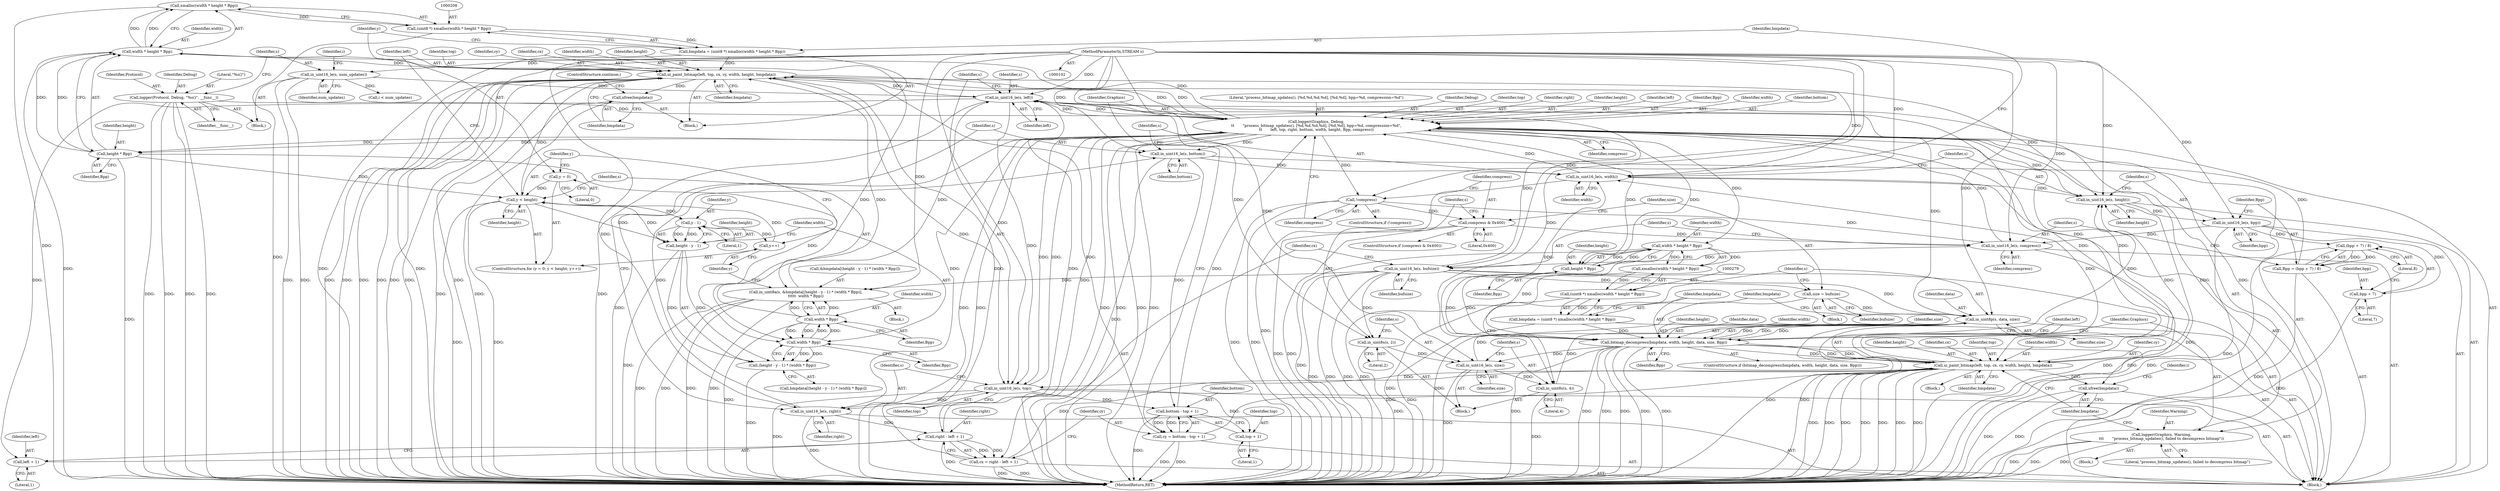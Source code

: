 digraph "1_rdesktop_4dca546d04321a610c1835010b5dad85163b65e1_7@API" {
"1000209" [label="(Call,xmalloc(width * height * Bpp))"];
"1000210" [label="(Call,width * height * Bpp)"];
"1000188" [label="(Call,logger(Graphics, Debug,\n\t\t       \"process_bitmap_updates(), [%d,%d,%d,%d], [%d,%d], bpp=%d, compression=%d\",\n\t\t       left, top, right, bottom, width, height, Bpp, compress))"];
"1000305" [label="(Call,logger(Graphics, Warning,\n\t\t\t       \"process_bitmap_updates(), failed to decompress bitmap\"))"];
"1000122" [label="(Call,logger(Protocol, Debug, \"%s()\", __func__))"];
"1000140" [label="(Call,in_uint16_le(s, left))"];
"1000171" [label="(Call,in_uint16_le(s, bufsize))"];
"1000168" [label="(Call,in_uint16_le(s, compress))"];
"1000158" [label="(Call,in_uint16_le(s, bpp))"];
"1000155" [label="(Call,in_uint16_le(s, height))"];
"1000152" [label="(Call,in_uint16_le(s, width))"];
"1000149" [label="(Call,in_uint16_le(s, bottom))"];
"1000146" [label="(Call,in_uint16_le(s, right))"];
"1000143" [label="(Call,in_uint16_le(s, top))"];
"1000103" [label="(MethodParameterIn,STREAM s)"];
"1000295" [label="(Call,ui_paint_bitmap(left, top, cx, cy, width, height, bmpdata))"];
"1000174" [label="(Call,cx = right - left + 1)"];
"1000176" [label="(Call,right - left + 1)"];
"1000181" [label="(Call,cy = bottom - top + 1)"];
"1000183" [label="(Call,bottom - top + 1)"];
"1000287" [label="(Call,bitmap_decompress(bmpdata, width, height, data, size, Bpp))"];
"1000276" [label="(Call,bmpdata = (uint8 *) xmalloc(width * height * Bpp))"];
"1000278" [label="(Call,(uint8 *) xmalloc(width * height * Bpp))"];
"1000280" [label="(Call,xmalloc(width * height * Bpp))"];
"1000281" [label="(Call,width * height * Bpp)"];
"1000283" [label="(Call,height * Bpp)"];
"1000272" [label="(Call,in_uint8p(s, data, size))"];
"1000269" [label="(Call,in_uint8s(s, 4))"];
"1000266" [label="(Call,in_uint16_le(s, size))"];
"1000263" [label="(Call,in_uint8s(s, 2))"];
"1000258" [label="(Call,size = bufsize)"];
"1000242" [label="(Call,ui_paint_bitmap(left, top, cx, cy, width, height, bmpdata))"];
"1000239" [label="(Call,width * Bpp)"];
"1000236" [label="(Call,width * Bpp)"];
"1000212" [label="(Call,height * Bpp)"];
"1000219" [label="(Call,y < height)"];
"1000222" [label="(Call,y++)"];
"1000233" [label="(Call,y - 1)"];
"1000216" [label="(Call,y = 0)"];
"1000231" [label="(Call,height - y - 1)"];
"1000205" [label="(Call,bmpdata = (uint8 *) xmalloc(width * height * Bpp))"];
"1000207" [label="(Call,(uint8 *) xmalloc(width * height * Bpp))"];
"1000209" [label="(Call,xmalloc(width * height * Bpp))"];
"1000254" [label="(Call,compress & 0x400)"];
"1000201" [label="(Call,!compress)"];
"1000225" [label="(Call,in_uint8a(s, &bmpdata[(height - y - 1) * (width * Bpp)],\n\t\t\t\t\t  width * Bpp))"];
"1000127" [label="(Call,in_uint16_le(s, num_updates))"];
"1000161" [label="(Call,Bpp = (bpp + 7) / 8)"];
"1000163" [label="(Call,(bpp + 7) / 8)"];
"1000309" [label="(Call,xfree(bmpdata))"];
"1000230" [label="(Call,(height - y - 1) * (width * Bpp))"];
"1000164" [label="(Call,bpp + 7)"];
"1000185" [label="(Call,top + 1)"];
"1000178" [label="(Call,left + 1)"];
"1000250" [label="(Call,xfree(bmpdata))"];
"1000205" [label="(Call,bmpdata = (uint8 *) xmalloc(width * height * Bpp))"];
"1000142" [label="(Identifier,left)"];
"1000287" [label="(Call,bitmap_decompress(bmpdata, width, height, data, size, Bpp))"];
"1000148" [label="(Identifier,right)"];
"1000195" [label="(Identifier,bottom)"];
"1000227" [label="(Call,&bmpdata[(height - y - 1) * (width * Bpp)])"];
"1000217" [label="(Identifier,y)"];
"1000185" [label="(Call,top + 1)"];
"1000155" [label="(Call,in_uint16_le(s, height))"];
"1000169" [label="(Identifier,s)"];
"1000294" [label="(Block,)"];
"1000293" [label="(Identifier,Bpp)"];
"1000218" [label="(Literal,0)"];
"1000307" [label="(Identifier,Warning)"];
"1000152" [label="(Call,in_uint16_le(s, width))"];
"1000259" [label="(Identifier,size)"];
"1000284" [label="(Identifier,height)"];
"1000219" [label="(Call,y < height)"];
"1000161" [label="(Call,Bpp = (bpp + 7) / 8)"];
"1000240" [label="(Identifier,width)"];
"1000186" [label="(Identifier,top)"];
"1000177" [label="(Identifier,right)"];
"1000276" [label="(Call,bmpdata = (uint8 *) xmalloc(width * height * Bpp))"];
"1000305" [label="(Call,logger(Graphics, Warning,\n\t\t\t       \"process_bitmap_updates(), failed to decompress bitmap\"))"];
"1000281" [label="(Call,width * height * Bpp)"];
"1000295" [label="(Call,ui_paint_bitmap(left, top, cx, cy, width, height, bmpdata))"];
"1000272" [label="(Call,in_uint8p(s, data, size))"];
"1000290" [label="(Identifier,height)"];
"1000248" [label="(Identifier,height)"];
"1000207" [label="(Call,(uint8 *) xmalloc(width * height * Bpp))"];
"1000291" [label="(Identifier,data)"];
"1000273" [label="(Identifier,s)"];
"1000191" [label="(Literal,\"process_bitmap_updates(), [%d,%d,%d,%d], [%d,%d], bpp=%d, compression=%d\")"];
"1000103" [label="(MethodParameterIn,STREAM s)"];
"1000124" [label="(Identifier,Debug)"];
"1000147" [label="(Identifier,s)"];
"1000167" [label="(Literal,8)"];
"1000157" [label="(Identifier,height)"];
"1000251" [label="(Identifier,bmpdata)"];
"1000172" [label="(Identifier,s)"];
"1000300" [label="(Identifier,width)"];
"1000154" [label="(Identifier,width)"];
"1000190" [label="(Identifier,Debug)"];
"1000254" [label="(Call,compress & 0x400)"];
"1000193" [label="(Identifier,top)"];
"1000176" [label="(Call,right - left + 1)"];
"1000182" [label="(Identifier,cy)"];
"1000203" [label="(Block,)"];
"1000253" [label="(ControlStructure,if (compress & 0x400))"];
"1000236" [label="(Call,width * Bpp)"];
"1000296" [label="(Identifier,left)"];
"1000211" [label="(Identifier,width)"];
"1000139" [label="(Block,)"];
"1000171" [label="(Call,in_uint16_le(s, bufsize))"];
"1000225" [label="(Call,in_uint8a(s, &bmpdata[(height - y - 1) * (width * Bpp)],\n\t\t\t\t\t  width * Bpp))"];
"1000162" [label="(Identifier,Bpp)"];
"1000187" [label="(Literal,1)"];
"1000200" [label="(ControlStructure,if (!compress))"];
"1000299" [label="(Identifier,cy)"];
"1000267" [label="(Identifier,s)"];
"1000285" [label="(Identifier,Bpp)"];
"1000104" [label="(Block,)"];
"1000288" [label="(Identifier,bmpdata)"];
"1000153" [label="(Identifier,s)"];
"1000250" [label="(Call,xfree(bmpdata))"];
"1000150" [label="(Identifier,s)"];
"1000160" [label="(Identifier,bpp)"];
"1000164" [label="(Call,bpp + 7)"];
"1000232" [label="(Identifier,height)"];
"1000238" [label="(Identifier,Bpp)"];
"1000222" [label="(Call,y++)"];
"1000221" [label="(Identifier,height)"];
"1000165" [label="(Identifier,bpp)"];
"1000199" [label="(Identifier,compress)"];
"1000146" [label="(Call,in_uint16_le(s, right))"];
"1000255" [label="(Identifier,compress)"];
"1000194" [label="(Identifier,right)"];
"1000129" [label="(Identifier,num_updates)"];
"1000188" [label="(Call,logger(Graphics, Debug,\n\t\t       \"process_bitmap_updates(), [%d,%d,%d,%d], [%d,%d], bpp=%d, compression=%d\",\n\t\t       left, top, right, bottom, width, height, Bpp, compress))"];
"1000197" [label="(Identifier,height)"];
"1000168" [label="(Call,in_uint16_le(s, compress))"];
"1000128" [label="(Identifier,s)"];
"1000268" [label="(Identifier,size)"];
"1000306" [label="(Identifier,Graphics)"];
"1000274" [label="(Identifier,data)"];
"1000280" [label="(Call,xmalloc(width * height * Bpp))"];
"1000234" [label="(Identifier,y)"];
"1000249" [label="(Identifier,bmpdata)"];
"1000122" [label="(Call,logger(Protocol, Debug, \"%s()\", __func__))"];
"1000301" [label="(Identifier,height)"];
"1000298" [label="(Identifier,cx)"];
"1000226" [label="(Identifier,s)"];
"1000170" [label="(Identifier,compress)"];
"1000233" [label="(Call,y - 1)"];
"1000206" [label="(Identifier,bmpdata)"];
"1000237" [label="(Identifier,width)"];
"1000159" [label="(Identifier,s)"];
"1000277" [label="(Identifier,bmpdata)"];
"1000192" [label="(Identifier,left)"];
"1000140" [label="(Call,in_uint16_le(s, left))"];
"1000241" [label="(Identifier,Bpp)"];
"1000257" [label="(Block,)"];
"1000209" [label="(Call,xmalloc(width * height * Bpp))"];
"1000145" [label="(Identifier,top)"];
"1000265" [label="(Literal,2)"];
"1000235" [label="(Literal,1)"];
"1000252" [label="(ControlStructure,continue;)"];
"1000181" [label="(Call,cy = bottom - top + 1)"];
"1000262" [label="(Block,)"];
"1000180" [label="(Literal,1)"];
"1000244" [label="(Identifier,top)"];
"1000125" [label="(Literal,\"%s()\")"];
"1000243" [label="(Identifier,left)"];
"1000173" [label="(Identifier,bufsize)"];
"1000127" [label="(Call,in_uint16_le(s, num_updates))"];
"1000215" [label="(ControlStructure,for (y = 0; y < height; y++))"];
"1000198" [label="(Identifier,Bpp)"];
"1000231" [label="(Call,height - y - 1)"];
"1000286" [label="(ControlStructure,if (bitmap_decompress(bmpdata, width, height, data, size, Bpp)))"];
"1000230" [label="(Call,(height - y - 1) * (width * Bpp))"];
"1000158" [label="(Call,in_uint16_le(s, bpp))"];
"1000210" [label="(Call,width * height * Bpp)"];
"1000297" [label="(Identifier,top)"];
"1000126" [label="(Identifier,__func__)"];
"1000214" [label="(Identifier,Bpp)"];
"1000282" [label="(Identifier,width)"];
"1000201" [label="(Call,!compress)"];
"1000220" [label="(Identifier,y)"];
"1000189" [label="(Identifier,Graphics)"];
"1000269" [label="(Call,in_uint8s(s, 4))"];
"1000260" [label="(Identifier,bufsize)"];
"1000228" [label="(Call,bmpdata[(height - y - 1) * (width * Bpp)])"];
"1000246" [label="(Identifier,cy)"];
"1000138" [label="(Identifier,i)"];
"1000309" [label="(Call,xfree(bmpdata))"];
"1000245" [label="(Identifier,cx)"];
"1000175" [label="(Identifier,cx)"];
"1000275" [label="(Identifier,size)"];
"1000149" [label="(Call,in_uint16_le(s, bottom))"];
"1000163" [label="(Call,(bpp + 7) / 8)"];
"1000278" [label="(Call,(uint8 *) xmalloc(width * height * Bpp))"];
"1000196" [label="(Identifier,width)"];
"1000256" [label="(Literal,0x400)"];
"1000302" [label="(Identifier,bmpdata)"];
"1000216" [label="(Call,y = 0)"];
"1000179" [label="(Identifier,left)"];
"1000271" [label="(Literal,4)"];
"1000224" [label="(Block,)"];
"1000174" [label="(Call,cx = right - left + 1)"];
"1000311" [label="(MethodReturn,RET)"];
"1000166" [label="(Literal,7)"];
"1000270" [label="(Identifier,s)"];
"1000202" [label="(Identifier,compress)"];
"1000239" [label="(Call,width * Bpp)"];
"1000178" [label="(Call,left + 1)"];
"1000213" [label="(Identifier,height)"];
"1000308" [label="(Literal,\"process_bitmap_updates(), failed to decompress bitmap\")"];
"1000151" [label="(Identifier,bottom)"];
"1000242" [label="(Call,ui_paint_bitmap(left, top, cx, cy, width, height, bmpdata))"];
"1000144" [label="(Identifier,s)"];
"1000143" [label="(Call,in_uint16_le(s, top))"];
"1000289" [label="(Identifier,width)"];
"1000264" [label="(Identifier,s)"];
"1000258" [label="(Call,size = bufsize)"];
"1000132" [label="(Identifier,i)"];
"1000212" [label="(Call,height * Bpp)"];
"1000292" [label="(Identifier,size)"];
"1000141" [label="(Identifier,s)"];
"1000310" [label="(Identifier,bmpdata)"];
"1000156" [label="(Identifier,s)"];
"1000304" [label="(Block,)"];
"1000247" [label="(Identifier,width)"];
"1000283" [label="(Call,height * Bpp)"];
"1000266" [label="(Call,in_uint16_le(s, size))"];
"1000123" [label="(Identifier,Protocol)"];
"1000263" [label="(Call,in_uint8s(s, 2))"];
"1000184" [label="(Identifier,bottom)"];
"1000223" [label="(Identifier,y)"];
"1000183" [label="(Call,bottom - top + 1)"];
"1000134" [label="(Call,i < num_updates)"];
"1000209" -> "1000207"  [label="AST: "];
"1000209" -> "1000210"  [label="CFG: "];
"1000210" -> "1000209"  [label="AST: "];
"1000207" -> "1000209"  [label="CFG: "];
"1000209" -> "1000311"  [label="DDG: "];
"1000209" -> "1000207"  [label="DDG: "];
"1000210" -> "1000209"  [label="DDG: "];
"1000210" -> "1000209"  [label="DDG: "];
"1000210" -> "1000212"  [label="CFG: "];
"1000211" -> "1000210"  [label="AST: "];
"1000212" -> "1000210"  [label="AST: "];
"1000210" -> "1000311"  [label="DDG: "];
"1000188" -> "1000210"  [label="DDG: "];
"1000212" -> "1000210"  [label="DDG: "];
"1000212" -> "1000210"  [label="DDG: "];
"1000210" -> "1000236"  [label="DDG: "];
"1000210" -> "1000242"  [label="DDG: "];
"1000188" -> "1000139"  [label="AST: "];
"1000188" -> "1000199"  [label="CFG: "];
"1000189" -> "1000188"  [label="AST: "];
"1000190" -> "1000188"  [label="AST: "];
"1000191" -> "1000188"  [label="AST: "];
"1000192" -> "1000188"  [label="AST: "];
"1000193" -> "1000188"  [label="AST: "];
"1000194" -> "1000188"  [label="AST: "];
"1000195" -> "1000188"  [label="AST: "];
"1000196" -> "1000188"  [label="AST: "];
"1000197" -> "1000188"  [label="AST: "];
"1000198" -> "1000188"  [label="AST: "];
"1000199" -> "1000188"  [label="AST: "];
"1000202" -> "1000188"  [label="CFG: "];
"1000188" -> "1000311"  [label="DDG: "];
"1000188" -> "1000311"  [label="DDG: "];
"1000188" -> "1000311"  [label="DDG: "];
"1000188" -> "1000311"  [label="DDG: "];
"1000188" -> "1000311"  [label="DDG: "];
"1000188" -> "1000311"  [label="DDG: "];
"1000188" -> "1000311"  [label="DDG: "];
"1000188" -> "1000140"  [label="DDG: "];
"1000188" -> "1000143"  [label="DDG: "];
"1000188" -> "1000146"  [label="DDG: "];
"1000188" -> "1000149"  [label="DDG: "];
"1000305" -> "1000188"  [label="DDG: "];
"1000122" -> "1000188"  [label="DDG: "];
"1000140" -> "1000188"  [label="DDG: "];
"1000143" -> "1000188"  [label="DDG: "];
"1000176" -> "1000188"  [label="DDG: "];
"1000183" -> "1000188"  [label="DDG: "];
"1000152" -> "1000188"  [label="DDG: "];
"1000155" -> "1000188"  [label="DDG: "];
"1000161" -> "1000188"  [label="DDG: "];
"1000168" -> "1000188"  [label="DDG: "];
"1000188" -> "1000201"  [label="DDG: "];
"1000188" -> "1000212"  [label="DDG: "];
"1000188" -> "1000212"  [label="DDG: "];
"1000188" -> "1000242"  [label="DDG: "];
"1000188" -> "1000242"  [label="DDG: "];
"1000188" -> "1000281"  [label="DDG: "];
"1000188" -> "1000283"  [label="DDG: "];
"1000188" -> "1000283"  [label="DDG: "];
"1000188" -> "1000295"  [label="DDG: "];
"1000188" -> "1000295"  [label="DDG: "];
"1000188" -> "1000305"  [label="DDG: "];
"1000305" -> "1000304"  [label="AST: "];
"1000305" -> "1000308"  [label="CFG: "];
"1000306" -> "1000305"  [label="AST: "];
"1000307" -> "1000305"  [label="AST: "];
"1000308" -> "1000305"  [label="AST: "];
"1000310" -> "1000305"  [label="CFG: "];
"1000305" -> "1000311"  [label="DDG: "];
"1000305" -> "1000311"  [label="DDG: "];
"1000305" -> "1000311"  [label="DDG: "];
"1000122" -> "1000104"  [label="AST: "];
"1000122" -> "1000126"  [label="CFG: "];
"1000123" -> "1000122"  [label="AST: "];
"1000124" -> "1000122"  [label="AST: "];
"1000125" -> "1000122"  [label="AST: "];
"1000126" -> "1000122"  [label="AST: "];
"1000128" -> "1000122"  [label="CFG: "];
"1000122" -> "1000311"  [label="DDG: "];
"1000122" -> "1000311"  [label="DDG: "];
"1000122" -> "1000311"  [label="DDG: "];
"1000122" -> "1000311"  [label="DDG: "];
"1000140" -> "1000139"  [label="AST: "];
"1000140" -> "1000142"  [label="CFG: "];
"1000141" -> "1000140"  [label="AST: "];
"1000142" -> "1000140"  [label="AST: "];
"1000144" -> "1000140"  [label="CFG: "];
"1000140" -> "1000311"  [label="DDG: "];
"1000171" -> "1000140"  [label="DDG: "];
"1000225" -> "1000140"  [label="DDG: "];
"1000272" -> "1000140"  [label="DDG: "];
"1000127" -> "1000140"  [label="DDG: "];
"1000103" -> "1000140"  [label="DDG: "];
"1000295" -> "1000140"  [label="DDG: "];
"1000242" -> "1000140"  [label="DDG: "];
"1000140" -> "1000143"  [label="DDG: "];
"1000140" -> "1000176"  [label="DDG: "];
"1000140" -> "1000178"  [label="DDG: "];
"1000171" -> "1000139"  [label="AST: "];
"1000171" -> "1000173"  [label="CFG: "];
"1000172" -> "1000171"  [label="AST: "];
"1000173" -> "1000171"  [label="AST: "];
"1000175" -> "1000171"  [label="CFG: "];
"1000171" -> "1000311"  [label="DDG: "];
"1000171" -> "1000311"  [label="DDG: "];
"1000171" -> "1000311"  [label="DDG: "];
"1000168" -> "1000171"  [label="DDG: "];
"1000103" -> "1000171"  [label="DDG: "];
"1000171" -> "1000225"  [label="DDG: "];
"1000171" -> "1000258"  [label="DDG: "];
"1000171" -> "1000263"  [label="DDG: "];
"1000171" -> "1000272"  [label="DDG: "];
"1000168" -> "1000139"  [label="AST: "];
"1000168" -> "1000170"  [label="CFG: "];
"1000169" -> "1000168"  [label="AST: "];
"1000170" -> "1000168"  [label="AST: "];
"1000172" -> "1000168"  [label="CFG: "];
"1000168" -> "1000311"  [label="DDG: "];
"1000158" -> "1000168"  [label="DDG: "];
"1000103" -> "1000168"  [label="DDG: "];
"1000254" -> "1000168"  [label="DDG: "];
"1000201" -> "1000168"  [label="DDG: "];
"1000158" -> "1000139"  [label="AST: "];
"1000158" -> "1000160"  [label="CFG: "];
"1000159" -> "1000158"  [label="AST: "];
"1000160" -> "1000158"  [label="AST: "];
"1000162" -> "1000158"  [label="CFG: "];
"1000158" -> "1000311"  [label="DDG: "];
"1000155" -> "1000158"  [label="DDG: "];
"1000103" -> "1000158"  [label="DDG: "];
"1000158" -> "1000163"  [label="DDG: "];
"1000158" -> "1000164"  [label="DDG: "];
"1000155" -> "1000139"  [label="AST: "];
"1000155" -> "1000157"  [label="CFG: "];
"1000156" -> "1000155"  [label="AST: "];
"1000157" -> "1000155"  [label="AST: "];
"1000159" -> "1000155"  [label="CFG: "];
"1000155" -> "1000311"  [label="DDG: "];
"1000152" -> "1000155"  [label="DDG: "];
"1000103" -> "1000155"  [label="DDG: "];
"1000242" -> "1000155"  [label="DDG: "];
"1000287" -> "1000155"  [label="DDG: "];
"1000295" -> "1000155"  [label="DDG: "];
"1000152" -> "1000139"  [label="AST: "];
"1000152" -> "1000154"  [label="CFG: "];
"1000153" -> "1000152"  [label="AST: "];
"1000154" -> "1000152"  [label="AST: "];
"1000156" -> "1000152"  [label="CFG: "];
"1000152" -> "1000311"  [label="DDG: "];
"1000149" -> "1000152"  [label="DDG: "];
"1000103" -> "1000152"  [label="DDG: "];
"1000287" -> "1000152"  [label="DDG: "];
"1000295" -> "1000152"  [label="DDG: "];
"1000242" -> "1000152"  [label="DDG: "];
"1000149" -> "1000139"  [label="AST: "];
"1000149" -> "1000151"  [label="CFG: "];
"1000150" -> "1000149"  [label="AST: "];
"1000151" -> "1000149"  [label="AST: "];
"1000153" -> "1000149"  [label="CFG: "];
"1000149" -> "1000311"  [label="DDG: "];
"1000146" -> "1000149"  [label="DDG: "];
"1000103" -> "1000149"  [label="DDG: "];
"1000149" -> "1000183"  [label="DDG: "];
"1000146" -> "1000139"  [label="AST: "];
"1000146" -> "1000148"  [label="CFG: "];
"1000147" -> "1000146"  [label="AST: "];
"1000148" -> "1000146"  [label="AST: "];
"1000150" -> "1000146"  [label="CFG: "];
"1000146" -> "1000311"  [label="DDG: "];
"1000143" -> "1000146"  [label="DDG: "];
"1000103" -> "1000146"  [label="DDG: "];
"1000146" -> "1000176"  [label="DDG: "];
"1000143" -> "1000139"  [label="AST: "];
"1000143" -> "1000145"  [label="CFG: "];
"1000144" -> "1000143"  [label="AST: "];
"1000145" -> "1000143"  [label="AST: "];
"1000147" -> "1000143"  [label="CFG: "];
"1000143" -> "1000311"  [label="DDG: "];
"1000103" -> "1000143"  [label="DDG: "];
"1000295" -> "1000143"  [label="DDG: "];
"1000242" -> "1000143"  [label="DDG: "];
"1000143" -> "1000183"  [label="DDG: "];
"1000143" -> "1000185"  [label="DDG: "];
"1000103" -> "1000102"  [label="AST: "];
"1000103" -> "1000311"  [label="DDG: "];
"1000103" -> "1000127"  [label="DDG: "];
"1000103" -> "1000225"  [label="DDG: "];
"1000103" -> "1000263"  [label="DDG: "];
"1000103" -> "1000266"  [label="DDG: "];
"1000103" -> "1000269"  [label="DDG: "];
"1000103" -> "1000272"  [label="DDG: "];
"1000295" -> "1000294"  [label="AST: "];
"1000295" -> "1000302"  [label="CFG: "];
"1000296" -> "1000295"  [label="AST: "];
"1000297" -> "1000295"  [label="AST: "];
"1000298" -> "1000295"  [label="AST: "];
"1000299" -> "1000295"  [label="AST: "];
"1000300" -> "1000295"  [label="AST: "];
"1000301" -> "1000295"  [label="AST: "];
"1000302" -> "1000295"  [label="AST: "];
"1000310" -> "1000295"  [label="CFG: "];
"1000295" -> "1000311"  [label="DDG: "];
"1000295" -> "1000311"  [label="DDG: "];
"1000295" -> "1000311"  [label="DDG: "];
"1000295" -> "1000311"  [label="DDG: "];
"1000295" -> "1000311"  [label="DDG: "];
"1000295" -> "1000311"  [label="DDG: "];
"1000295" -> "1000311"  [label="DDG: "];
"1000174" -> "1000295"  [label="DDG: "];
"1000181" -> "1000295"  [label="DDG: "];
"1000287" -> "1000295"  [label="DDG: "];
"1000287" -> "1000295"  [label="DDG: "];
"1000287" -> "1000295"  [label="DDG: "];
"1000295" -> "1000309"  [label="DDG: "];
"1000174" -> "1000139"  [label="AST: "];
"1000174" -> "1000176"  [label="CFG: "];
"1000175" -> "1000174"  [label="AST: "];
"1000176" -> "1000174"  [label="AST: "];
"1000182" -> "1000174"  [label="CFG: "];
"1000174" -> "1000311"  [label="DDG: "];
"1000174" -> "1000311"  [label="DDG: "];
"1000176" -> "1000174"  [label="DDG: "];
"1000176" -> "1000174"  [label="DDG: "];
"1000174" -> "1000242"  [label="DDG: "];
"1000176" -> "1000178"  [label="CFG: "];
"1000177" -> "1000176"  [label="AST: "];
"1000178" -> "1000176"  [label="AST: "];
"1000176" -> "1000311"  [label="DDG: "];
"1000181" -> "1000139"  [label="AST: "];
"1000181" -> "1000183"  [label="CFG: "];
"1000182" -> "1000181"  [label="AST: "];
"1000183" -> "1000181"  [label="AST: "];
"1000189" -> "1000181"  [label="CFG: "];
"1000181" -> "1000311"  [label="DDG: "];
"1000181" -> "1000311"  [label="DDG: "];
"1000183" -> "1000181"  [label="DDG: "];
"1000183" -> "1000181"  [label="DDG: "];
"1000181" -> "1000242"  [label="DDG: "];
"1000183" -> "1000185"  [label="CFG: "];
"1000184" -> "1000183"  [label="AST: "];
"1000185" -> "1000183"  [label="AST: "];
"1000183" -> "1000311"  [label="DDG: "];
"1000287" -> "1000286"  [label="AST: "];
"1000287" -> "1000293"  [label="CFG: "];
"1000288" -> "1000287"  [label="AST: "];
"1000289" -> "1000287"  [label="AST: "];
"1000290" -> "1000287"  [label="AST: "];
"1000291" -> "1000287"  [label="AST: "];
"1000292" -> "1000287"  [label="AST: "];
"1000293" -> "1000287"  [label="AST: "];
"1000296" -> "1000287"  [label="CFG: "];
"1000306" -> "1000287"  [label="CFG: "];
"1000287" -> "1000311"  [label="DDG: "];
"1000287" -> "1000311"  [label="DDG: "];
"1000287" -> "1000311"  [label="DDG: "];
"1000287" -> "1000311"  [label="DDG: "];
"1000287" -> "1000311"  [label="DDG: "];
"1000287" -> "1000311"  [label="DDG: "];
"1000287" -> "1000266"  [label="DDG: "];
"1000287" -> "1000272"  [label="DDG: "];
"1000276" -> "1000287"  [label="DDG: "];
"1000281" -> "1000287"  [label="DDG: "];
"1000283" -> "1000287"  [label="DDG: "];
"1000283" -> "1000287"  [label="DDG: "];
"1000272" -> "1000287"  [label="DDG: "];
"1000272" -> "1000287"  [label="DDG: "];
"1000287" -> "1000309"  [label="DDG: "];
"1000276" -> "1000139"  [label="AST: "];
"1000276" -> "1000278"  [label="CFG: "];
"1000277" -> "1000276"  [label="AST: "];
"1000278" -> "1000276"  [label="AST: "];
"1000288" -> "1000276"  [label="CFG: "];
"1000276" -> "1000311"  [label="DDG: "];
"1000278" -> "1000276"  [label="DDG: "];
"1000278" -> "1000280"  [label="CFG: "];
"1000279" -> "1000278"  [label="AST: "];
"1000280" -> "1000278"  [label="AST: "];
"1000278" -> "1000311"  [label="DDG: "];
"1000280" -> "1000278"  [label="DDG: "];
"1000280" -> "1000281"  [label="CFG: "];
"1000281" -> "1000280"  [label="AST: "];
"1000280" -> "1000311"  [label="DDG: "];
"1000281" -> "1000280"  [label="DDG: "];
"1000281" -> "1000280"  [label="DDG: "];
"1000281" -> "1000283"  [label="CFG: "];
"1000282" -> "1000281"  [label="AST: "];
"1000283" -> "1000281"  [label="AST: "];
"1000281" -> "1000311"  [label="DDG: "];
"1000283" -> "1000281"  [label="DDG: "];
"1000283" -> "1000281"  [label="DDG: "];
"1000283" -> "1000285"  [label="CFG: "];
"1000284" -> "1000283"  [label="AST: "];
"1000285" -> "1000283"  [label="AST: "];
"1000272" -> "1000139"  [label="AST: "];
"1000272" -> "1000275"  [label="CFG: "];
"1000273" -> "1000272"  [label="AST: "];
"1000274" -> "1000272"  [label="AST: "];
"1000275" -> "1000272"  [label="AST: "];
"1000277" -> "1000272"  [label="CFG: "];
"1000272" -> "1000311"  [label="DDG: "];
"1000272" -> "1000311"  [label="DDG: "];
"1000269" -> "1000272"  [label="DDG: "];
"1000258" -> "1000272"  [label="DDG: "];
"1000266" -> "1000272"  [label="DDG: "];
"1000269" -> "1000262"  [label="AST: "];
"1000269" -> "1000271"  [label="CFG: "];
"1000270" -> "1000269"  [label="AST: "];
"1000271" -> "1000269"  [label="AST: "];
"1000273" -> "1000269"  [label="CFG: "];
"1000269" -> "1000311"  [label="DDG: "];
"1000266" -> "1000269"  [label="DDG: "];
"1000266" -> "1000262"  [label="AST: "];
"1000266" -> "1000268"  [label="CFG: "];
"1000267" -> "1000266"  [label="AST: "];
"1000268" -> "1000266"  [label="AST: "];
"1000270" -> "1000266"  [label="CFG: "];
"1000266" -> "1000311"  [label="DDG: "];
"1000263" -> "1000266"  [label="DDG: "];
"1000263" -> "1000262"  [label="AST: "];
"1000263" -> "1000265"  [label="CFG: "];
"1000264" -> "1000263"  [label="AST: "];
"1000265" -> "1000263"  [label="AST: "];
"1000267" -> "1000263"  [label="CFG: "];
"1000263" -> "1000311"  [label="DDG: "];
"1000258" -> "1000257"  [label="AST: "];
"1000258" -> "1000260"  [label="CFG: "];
"1000259" -> "1000258"  [label="AST: "];
"1000260" -> "1000258"  [label="AST: "];
"1000273" -> "1000258"  [label="CFG: "];
"1000258" -> "1000311"  [label="DDG: "];
"1000242" -> "1000203"  [label="AST: "];
"1000242" -> "1000249"  [label="CFG: "];
"1000243" -> "1000242"  [label="AST: "];
"1000244" -> "1000242"  [label="AST: "];
"1000245" -> "1000242"  [label="AST: "];
"1000246" -> "1000242"  [label="AST: "];
"1000247" -> "1000242"  [label="AST: "];
"1000248" -> "1000242"  [label="AST: "];
"1000249" -> "1000242"  [label="AST: "];
"1000251" -> "1000242"  [label="CFG: "];
"1000242" -> "1000311"  [label="DDG: "];
"1000242" -> "1000311"  [label="DDG: "];
"1000242" -> "1000311"  [label="DDG: "];
"1000242" -> "1000311"  [label="DDG: "];
"1000242" -> "1000311"  [label="DDG: "];
"1000242" -> "1000311"  [label="DDG: "];
"1000242" -> "1000311"  [label="DDG: "];
"1000239" -> "1000242"  [label="DDG: "];
"1000219" -> "1000242"  [label="DDG: "];
"1000205" -> "1000242"  [label="DDG: "];
"1000242" -> "1000250"  [label="DDG: "];
"1000239" -> "1000225"  [label="AST: "];
"1000239" -> "1000241"  [label="CFG: "];
"1000240" -> "1000239"  [label="AST: "];
"1000241" -> "1000239"  [label="AST: "];
"1000225" -> "1000239"  [label="CFG: "];
"1000239" -> "1000311"  [label="DDG: "];
"1000239" -> "1000236"  [label="DDG: "];
"1000239" -> "1000236"  [label="DDG: "];
"1000239" -> "1000225"  [label="DDG: "];
"1000239" -> "1000225"  [label="DDG: "];
"1000236" -> "1000239"  [label="DDG: "];
"1000236" -> "1000239"  [label="DDG: "];
"1000236" -> "1000230"  [label="AST: "];
"1000236" -> "1000238"  [label="CFG: "];
"1000237" -> "1000236"  [label="AST: "];
"1000238" -> "1000236"  [label="AST: "];
"1000230" -> "1000236"  [label="CFG: "];
"1000236" -> "1000230"  [label="DDG: "];
"1000236" -> "1000230"  [label="DDG: "];
"1000212" -> "1000236"  [label="DDG: "];
"1000212" -> "1000214"  [label="CFG: "];
"1000213" -> "1000212"  [label="AST: "];
"1000214" -> "1000212"  [label="AST: "];
"1000212" -> "1000311"  [label="DDG: "];
"1000212" -> "1000219"  [label="DDG: "];
"1000219" -> "1000215"  [label="AST: "];
"1000219" -> "1000221"  [label="CFG: "];
"1000220" -> "1000219"  [label="AST: "];
"1000221" -> "1000219"  [label="AST: "];
"1000226" -> "1000219"  [label="CFG: "];
"1000243" -> "1000219"  [label="CFG: "];
"1000219" -> "1000311"  [label="DDG: "];
"1000219" -> "1000311"  [label="DDG: "];
"1000222" -> "1000219"  [label="DDG: "];
"1000216" -> "1000219"  [label="DDG: "];
"1000231" -> "1000219"  [label="DDG: "];
"1000219" -> "1000231"  [label="DDG: "];
"1000219" -> "1000233"  [label="DDG: "];
"1000222" -> "1000215"  [label="AST: "];
"1000222" -> "1000223"  [label="CFG: "];
"1000223" -> "1000222"  [label="AST: "];
"1000220" -> "1000222"  [label="CFG: "];
"1000233" -> "1000222"  [label="DDG: "];
"1000233" -> "1000231"  [label="AST: "];
"1000233" -> "1000235"  [label="CFG: "];
"1000234" -> "1000233"  [label="AST: "];
"1000235" -> "1000233"  [label="AST: "];
"1000231" -> "1000233"  [label="CFG: "];
"1000233" -> "1000231"  [label="DDG: "];
"1000233" -> "1000231"  [label="DDG: "];
"1000216" -> "1000215"  [label="AST: "];
"1000216" -> "1000218"  [label="CFG: "];
"1000217" -> "1000216"  [label="AST: "];
"1000218" -> "1000216"  [label="AST: "];
"1000220" -> "1000216"  [label="CFG: "];
"1000231" -> "1000230"  [label="AST: "];
"1000232" -> "1000231"  [label="AST: "];
"1000237" -> "1000231"  [label="CFG: "];
"1000231" -> "1000311"  [label="DDG: "];
"1000231" -> "1000230"  [label="DDG: "];
"1000231" -> "1000230"  [label="DDG: "];
"1000205" -> "1000203"  [label="AST: "];
"1000205" -> "1000207"  [label="CFG: "];
"1000206" -> "1000205"  [label="AST: "];
"1000207" -> "1000205"  [label="AST: "];
"1000217" -> "1000205"  [label="CFG: "];
"1000205" -> "1000311"  [label="DDG: "];
"1000207" -> "1000205"  [label="DDG: "];
"1000208" -> "1000207"  [label="AST: "];
"1000207" -> "1000311"  [label="DDG: "];
"1000254" -> "1000253"  [label="AST: "];
"1000254" -> "1000256"  [label="CFG: "];
"1000255" -> "1000254"  [label="AST: "];
"1000256" -> "1000254"  [label="AST: "];
"1000259" -> "1000254"  [label="CFG: "];
"1000264" -> "1000254"  [label="CFG: "];
"1000254" -> "1000311"  [label="DDG: "];
"1000254" -> "1000311"  [label="DDG: "];
"1000201" -> "1000254"  [label="DDG: "];
"1000201" -> "1000200"  [label="AST: "];
"1000201" -> "1000202"  [label="CFG: "];
"1000202" -> "1000201"  [label="AST: "];
"1000206" -> "1000201"  [label="CFG: "];
"1000255" -> "1000201"  [label="CFG: "];
"1000201" -> "1000311"  [label="DDG: "];
"1000201" -> "1000311"  [label="DDG: "];
"1000225" -> "1000224"  [label="AST: "];
"1000226" -> "1000225"  [label="AST: "];
"1000227" -> "1000225"  [label="AST: "];
"1000223" -> "1000225"  [label="CFG: "];
"1000225" -> "1000311"  [label="DDG: "];
"1000225" -> "1000311"  [label="DDG: "];
"1000225" -> "1000311"  [label="DDG: "];
"1000225" -> "1000311"  [label="DDG: "];
"1000127" -> "1000104"  [label="AST: "];
"1000127" -> "1000129"  [label="CFG: "];
"1000128" -> "1000127"  [label="AST: "];
"1000129" -> "1000127"  [label="AST: "];
"1000132" -> "1000127"  [label="CFG: "];
"1000127" -> "1000311"  [label="DDG: "];
"1000127" -> "1000311"  [label="DDG: "];
"1000127" -> "1000134"  [label="DDG: "];
"1000161" -> "1000139"  [label="AST: "];
"1000161" -> "1000163"  [label="CFG: "];
"1000162" -> "1000161"  [label="AST: "];
"1000163" -> "1000161"  [label="AST: "];
"1000169" -> "1000161"  [label="CFG: "];
"1000161" -> "1000311"  [label="DDG: "];
"1000163" -> "1000161"  [label="DDG: "];
"1000163" -> "1000161"  [label="DDG: "];
"1000163" -> "1000167"  [label="CFG: "];
"1000164" -> "1000163"  [label="AST: "];
"1000167" -> "1000163"  [label="AST: "];
"1000163" -> "1000311"  [label="DDG: "];
"1000309" -> "1000139"  [label="AST: "];
"1000309" -> "1000310"  [label="CFG: "];
"1000310" -> "1000309"  [label="AST: "];
"1000138" -> "1000309"  [label="CFG: "];
"1000309" -> "1000311"  [label="DDG: "];
"1000309" -> "1000311"  [label="DDG: "];
"1000230" -> "1000228"  [label="AST: "];
"1000228" -> "1000230"  [label="CFG: "];
"1000230" -> "1000311"  [label="DDG: "];
"1000164" -> "1000166"  [label="CFG: "];
"1000165" -> "1000164"  [label="AST: "];
"1000166" -> "1000164"  [label="AST: "];
"1000167" -> "1000164"  [label="CFG: "];
"1000164" -> "1000311"  [label="DDG: "];
"1000185" -> "1000187"  [label="CFG: "];
"1000186" -> "1000185"  [label="AST: "];
"1000187" -> "1000185"  [label="AST: "];
"1000178" -> "1000180"  [label="CFG: "];
"1000179" -> "1000178"  [label="AST: "];
"1000180" -> "1000178"  [label="AST: "];
"1000250" -> "1000203"  [label="AST: "];
"1000250" -> "1000251"  [label="CFG: "];
"1000251" -> "1000250"  [label="AST: "];
"1000252" -> "1000250"  [label="CFG: "];
"1000250" -> "1000311"  [label="DDG: "];
"1000250" -> "1000311"  [label="DDG: "];
}
